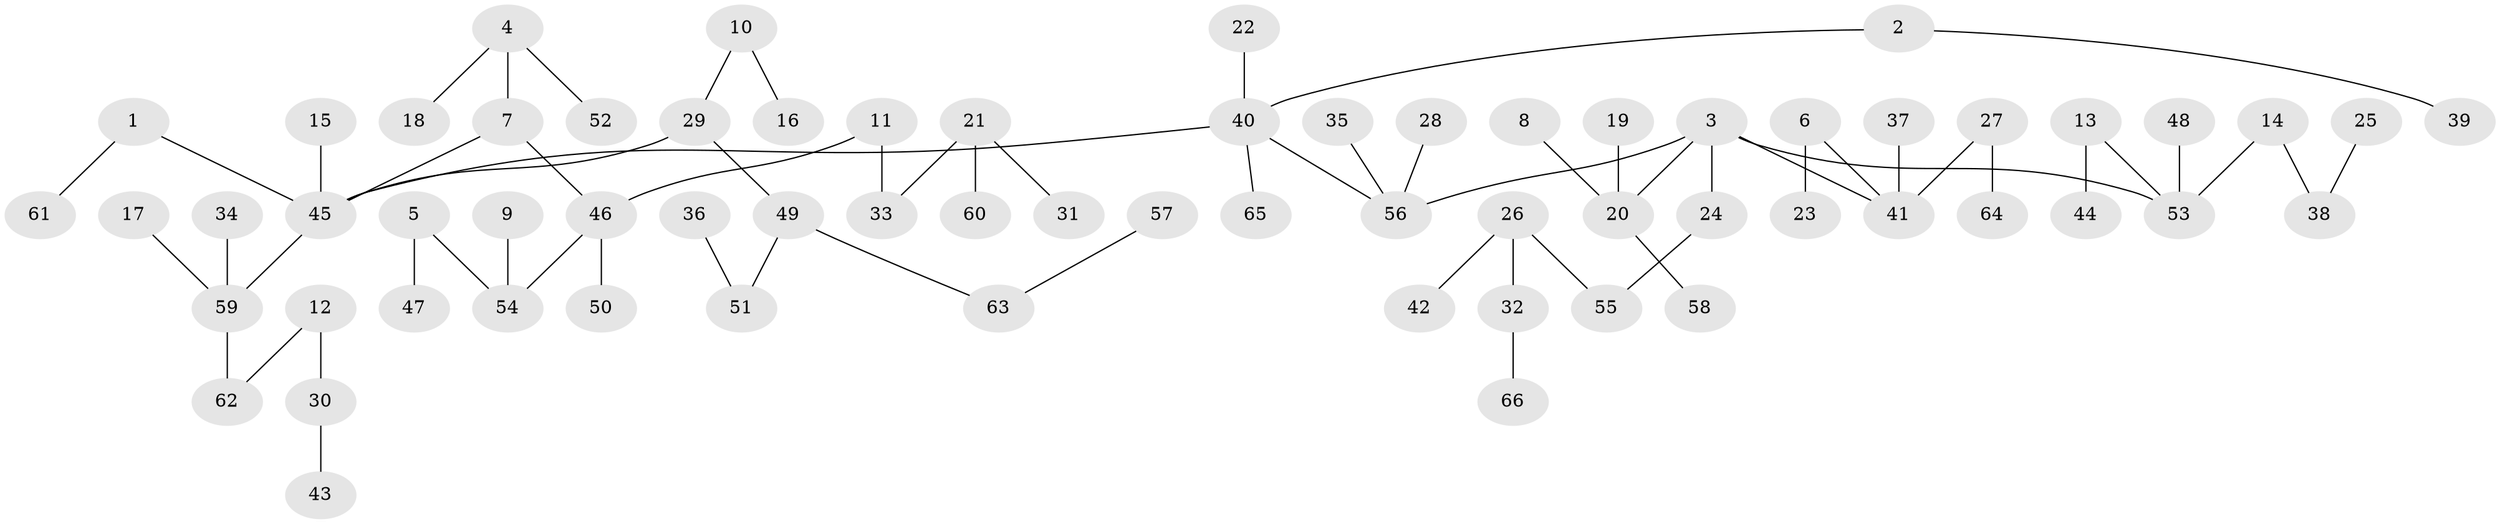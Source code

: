 // original degree distribution, {6: 0.03787878787878788, 8: 0.007575757575757576, 4: 0.045454545454545456, 5: 0.03787878787878788, 2: 0.2727272727272727, 3: 0.09090909090909091, 1: 0.5075757575757576}
// Generated by graph-tools (version 1.1) at 2025/37/03/04/25 23:37:18]
// undirected, 66 vertices, 65 edges
graph export_dot {
  node [color=gray90,style=filled];
  1;
  2;
  3;
  4;
  5;
  6;
  7;
  8;
  9;
  10;
  11;
  12;
  13;
  14;
  15;
  16;
  17;
  18;
  19;
  20;
  21;
  22;
  23;
  24;
  25;
  26;
  27;
  28;
  29;
  30;
  31;
  32;
  33;
  34;
  35;
  36;
  37;
  38;
  39;
  40;
  41;
  42;
  43;
  44;
  45;
  46;
  47;
  48;
  49;
  50;
  51;
  52;
  53;
  54;
  55;
  56;
  57;
  58;
  59;
  60;
  61;
  62;
  63;
  64;
  65;
  66;
  1 -- 45 [weight=1.0];
  1 -- 61 [weight=1.0];
  2 -- 39 [weight=1.0];
  2 -- 40 [weight=1.0];
  3 -- 20 [weight=1.0];
  3 -- 24 [weight=1.0];
  3 -- 41 [weight=1.0];
  3 -- 53 [weight=1.0];
  3 -- 56 [weight=1.0];
  4 -- 7 [weight=1.0];
  4 -- 18 [weight=1.0];
  4 -- 52 [weight=1.0];
  5 -- 47 [weight=1.0];
  5 -- 54 [weight=1.0];
  6 -- 23 [weight=1.0];
  6 -- 41 [weight=1.0];
  7 -- 45 [weight=1.0];
  7 -- 46 [weight=1.0];
  8 -- 20 [weight=1.0];
  9 -- 54 [weight=1.0];
  10 -- 16 [weight=1.0];
  10 -- 29 [weight=1.0];
  11 -- 33 [weight=1.0];
  11 -- 46 [weight=1.0];
  12 -- 30 [weight=1.0];
  12 -- 62 [weight=1.0];
  13 -- 44 [weight=1.0];
  13 -- 53 [weight=1.0];
  14 -- 38 [weight=1.0];
  14 -- 53 [weight=1.0];
  15 -- 45 [weight=1.0];
  17 -- 59 [weight=1.0];
  19 -- 20 [weight=1.0];
  20 -- 58 [weight=1.0];
  21 -- 31 [weight=1.0];
  21 -- 33 [weight=1.0];
  21 -- 60 [weight=1.0];
  22 -- 40 [weight=1.0];
  24 -- 55 [weight=1.0];
  25 -- 38 [weight=1.0];
  26 -- 32 [weight=1.0];
  26 -- 42 [weight=1.0];
  26 -- 55 [weight=1.0];
  27 -- 41 [weight=1.0];
  27 -- 64 [weight=1.0];
  28 -- 56 [weight=1.0];
  29 -- 45 [weight=1.0];
  29 -- 49 [weight=1.0];
  30 -- 43 [weight=1.0];
  32 -- 66 [weight=1.0];
  34 -- 59 [weight=1.0];
  35 -- 56 [weight=1.0];
  36 -- 51 [weight=1.0];
  37 -- 41 [weight=1.0];
  40 -- 45 [weight=1.0];
  40 -- 56 [weight=1.0];
  40 -- 65 [weight=1.0];
  45 -- 59 [weight=1.0];
  46 -- 50 [weight=1.0];
  46 -- 54 [weight=1.0];
  48 -- 53 [weight=1.0];
  49 -- 51 [weight=1.0];
  49 -- 63 [weight=1.0];
  57 -- 63 [weight=1.0];
  59 -- 62 [weight=1.0];
}
